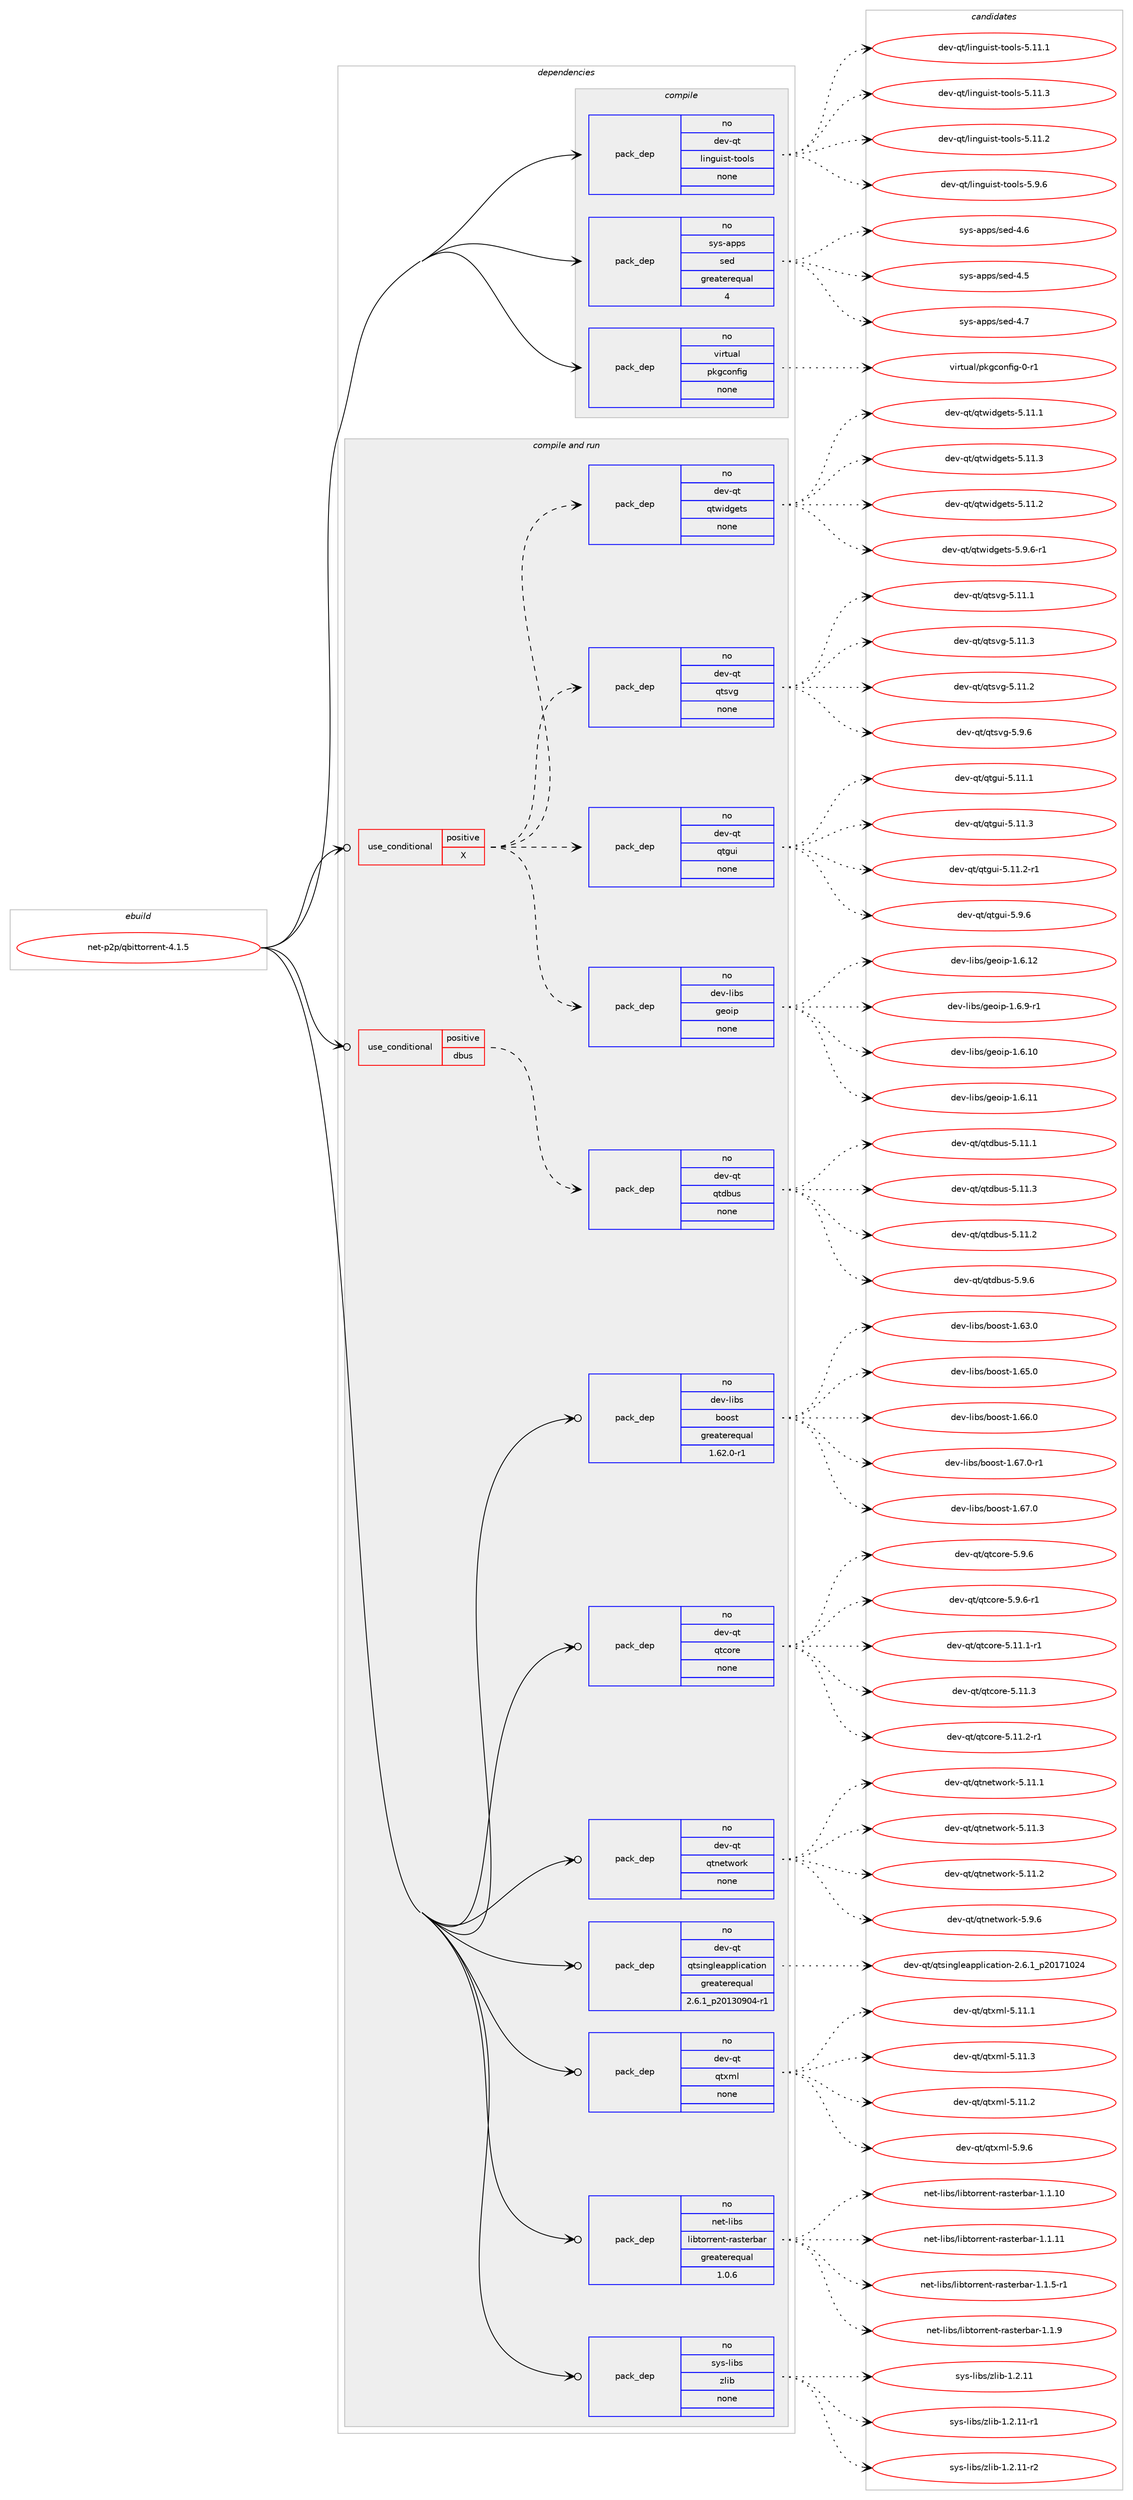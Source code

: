 digraph prolog {

# *************
# Graph options
# *************

newrank=true;
concentrate=true;
compound=true;
graph [rankdir=LR,fontname=Helvetica,fontsize=10,ranksep=1.5];#, ranksep=2.5, nodesep=0.2];
edge  [arrowhead=vee];
node  [fontname=Helvetica,fontsize=10];

# **********
# The ebuild
# **********

subgraph cluster_leftcol {
color=gray;
rank=same;
label=<<i>ebuild</i>>;
id [label="net-p2p/qbittorrent-4.1.5", color=red, width=4, href="../net-p2p/qbittorrent-4.1.5.svg"];
}

# ****************
# The dependencies
# ****************

subgraph cluster_midcol {
color=gray;
label=<<i>dependencies</i>>;
subgraph cluster_compile {
fillcolor="#eeeeee";
style=filled;
label=<<i>compile</i>>;
subgraph pack4543 {
dependency5876 [label=<<TABLE BORDER="0" CELLBORDER="1" CELLSPACING="0" CELLPADDING="4" WIDTH="220"><TR><TD ROWSPAN="6" CELLPADDING="30">pack_dep</TD></TR><TR><TD WIDTH="110">no</TD></TR><TR><TD>dev-qt</TD></TR><TR><TD>linguist-tools</TD></TR><TR><TD>none</TD></TR><TR><TD></TD></TR></TABLE>>, shape=none, color=blue];
}
id:e -> dependency5876:w [weight=20,style="solid",arrowhead="vee"];
subgraph pack4544 {
dependency5877 [label=<<TABLE BORDER="0" CELLBORDER="1" CELLSPACING="0" CELLPADDING="4" WIDTH="220"><TR><TD ROWSPAN="6" CELLPADDING="30">pack_dep</TD></TR><TR><TD WIDTH="110">no</TD></TR><TR><TD>sys-apps</TD></TR><TR><TD>sed</TD></TR><TR><TD>greaterequal</TD></TR><TR><TD>4</TD></TR></TABLE>>, shape=none, color=blue];
}
id:e -> dependency5877:w [weight=20,style="solid",arrowhead="vee"];
subgraph pack4545 {
dependency5878 [label=<<TABLE BORDER="0" CELLBORDER="1" CELLSPACING="0" CELLPADDING="4" WIDTH="220"><TR><TD ROWSPAN="6" CELLPADDING="30">pack_dep</TD></TR><TR><TD WIDTH="110">no</TD></TR><TR><TD>virtual</TD></TR><TR><TD>pkgconfig</TD></TR><TR><TD>none</TD></TR><TR><TD></TD></TR></TABLE>>, shape=none, color=blue];
}
id:e -> dependency5878:w [weight=20,style="solid",arrowhead="vee"];
}
subgraph cluster_compileandrun {
fillcolor="#eeeeee";
style=filled;
label=<<i>compile and run</i>>;
subgraph cond1180 {
dependency5879 [label=<<TABLE BORDER="0" CELLBORDER="1" CELLSPACING="0" CELLPADDING="4"><TR><TD ROWSPAN="3" CELLPADDING="10">use_conditional</TD></TR><TR><TD>positive</TD></TR><TR><TD>X</TD></TR></TABLE>>, shape=none, color=red];
subgraph pack4546 {
dependency5880 [label=<<TABLE BORDER="0" CELLBORDER="1" CELLSPACING="0" CELLPADDING="4" WIDTH="220"><TR><TD ROWSPAN="6" CELLPADDING="30">pack_dep</TD></TR><TR><TD WIDTH="110">no</TD></TR><TR><TD>dev-libs</TD></TR><TR><TD>geoip</TD></TR><TR><TD>none</TD></TR><TR><TD></TD></TR></TABLE>>, shape=none, color=blue];
}
dependency5879:e -> dependency5880:w [weight=20,style="dashed",arrowhead="vee"];
subgraph pack4547 {
dependency5881 [label=<<TABLE BORDER="0" CELLBORDER="1" CELLSPACING="0" CELLPADDING="4" WIDTH="220"><TR><TD ROWSPAN="6" CELLPADDING="30">pack_dep</TD></TR><TR><TD WIDTH="110">no</TD></TR><TR><TD>dev-qt</TD></TR><TR><TD>qtgui</TD></TR><TR><TD>none</TD></TR><TR><TD></TD></TR></TABLE>>, shape=none, color=blue];
}
dependency5879:e -> dependency5881:w [weight=20,style="dashed",arrowhead="vee"];
subgraph pack4548 {
dependency5882 [label=<<TABLE BORDER="0" CELLBORDER="1" CELLSPACING="0" CELLPADDING="4" WIDTH="220"><TR><TD ROWSPAN="6" CELLPADDING="30">pack_dep</TD></TR><TR><TD WIDTH="110">no</TD></TR><TR><TD>dev-qt</TD></TR><TR><TD>qtsvg</TD></TR><TR><TD>none</TD></TR><TR><TD></TD></TR></TABLE>>, shape=none, color=blue];
}
dependency5879:e -> dependency5882:w [weight=20,style="dashed",arrowhead="vee"];
subgraph pack4549 {
dependency5883 [label=<<TABLE BORDER="0" CELLBORDER="1" CELLSPACING="0" CELLPADDING="4" WIDTH="220"><TR><TD ROWSPAN="6" CELLPADDING="30">pack_dep</TD></TR><TR><TD WIDTH="110">no</TD></TR><TR><TD>dev-qt</TD></TR><TR><TD>qtwidgets</TD></TR><TR><TD>none</TD></TR><TR><TD></TD></TR></TABLE>>, shape=none, color=blue];
}
dependency5879:e -> dependency5883:w [weight=20,style="dashed",arrowhead="vee"];
}
id:e -> dependency5879:w [weight=20,style="solid",arrowhead="odotvee"];
subgraph cond1181 {
dependency5884 [label=<<TABLE BORDER="0" CELLBORDER="1" CELLSPACING="0" CELLPADDING="4"><TR><TD ROWSPAN="3" CELLPADDING="10">use_conditional</TD></TR><TR><TD>positive</TD></TR><TR><TD>dbus</TD></TR></TABLE>>, shape=none, color=red];
subgraph pack4550 {
dependency5885 [label=<<TABLE BORDER="0" CELLBORDER="1" CELLSPACING="0" CELLPADDING="4" WIDTH="220"><TR><TD ROWSPAN="6" CELLPADDING="30">pack_dep</TD></TR><TR><TD WIDTH="110">no</TD></TR><TR><TD>dev-qt</TD></TR><TR><TD>qtdbus</TD></TR><TR><TD>none</TD></TR><TR><TD></TD></TR></TABLE>>, shape=none, color=blue];
}
dependency5884:e -> dependency5885:w [weight=20,style="dashed",arrowhead="vee"];
}
id:e -> dependency5884:w [weight=20,style="solid",arrowhead="odotvee"];
subgraph pack4551 {
dependency5886 [label=<<TABLE BORDER="0" CELLBORDER="1" CELLSPACING="0" CELLPADDING="4" WIDTH="220"><TR><TD ROWSPAN="6" CELLPADDING="30">pack_dep</TD></TR><TR><TD WIDTH="110">no</TD></TR><TR><TD>dev-libs</TD></TR><TR><TD>boost</TD></TR><TR><TD>greaterequal</TD></TR><TR><TD>1.62.0-r1</TD></TR></TABLE>>, shape=none, color=blue];
}
id:e -> dependency5886:w [weight=20,style="solid",arrowhead="odotvee"];
subgraph pack4552 {
dependency5887 [label=<<TABLE BORDER="0" CELLBORDER="1" CELLSPACING="0" CELLPADDING="4" WIDTH="220"><TR><TD ROWSPAN="6" CELLPADDING="30">pack_dep</TD></TR><TR><TD WIDTH="110">no</TD></TR><TR><TD>dev-qt</TD></TR><TR><TD>qtcore</TD></TR><TR><TD>none</TD></TR><TR><TD></TD></TR></TABLE>>, shape=none, color=blue];
}
id:e -> dependency5887:w [weight=20,style="solid",arrowhead="odotvee"];
subgraph pack4553 {
dependency5888 [label=<<TABLE BORDER="0" CELLBORDER="1" CELLSPACING="0" CELLPADDING="4" WIDTH="220"><TR><TD ROWSPAN="6" CELLPADDING="30">pack_dep</TD></TR><TR><TD WIDTH="110">no</TD></TR><TR><TD>dev-qt</TD></TR><TR><TD>qtnetwork</TD></TR><TR><TD>none</TD></TR><TR><TD></TD></TR></TABLE>>, shape=none, color=blue];
}
id:e -> dependency5888:w [weight=20,style="solid",arrowhead="odotvee"];
subgraph pack4554 {
dependency5889 [label=<<TABLE BORDER="0" CELLBORDER="1" CELLSPACING="0" CELLPADDING="4" WIDTH="220"><TR><TD ROWSPAN="6" CELLPADDING="30">pack_dep</TD></TR><TR><TD WIDTH="110">no</TD></TR><TR><TD>dev-qt</TD></TR><TR><TD>qtsingleapplication</TD></TR><TR><TD>greaterequal</TD></TR><TR><TD>2.6.1_p20130904-r1</TD></TR></TABLE>>, shape=none, color=blue];
}
id:e -> dependency5889:w [weight=20,style="solid",arrowhead="odotvee"];
subgraph pack4555 {
dependency5890 [label=<<TABLE BORDER="0" CELLBORDER="1" CELLSPACING="0" CELLPADDING="4" WIDTH="220"><TR><TD ROWSPAN="6" CELLPADDING="30">pack_dep</TD></TR><TR><TD WIDTH="110">no</TD></TR><TR><TD>dev-qt</TD></TR><TR><TD>qtxml</TD></TR><TR><TD>none</TD></TR><TR><TD></TD></TR></TABLE>>, shape=none, color=blue];
}
id:e -> dependency5890:w [weight=20,style="solid",arrowhead="odotvee"];
subgraph pack4556 {
dependency5891 [label=<<TABLE BORDER="0" CELLBORDER="1" CELLSPACING="0" CELLPADDING="4" WIDTH="220"><TR><TD ROWSPAN="6" CELLPADDING="30">pack_dep</TD></TR><TR><TD WIDTH="110">no</TD></TR><TR><TD>net-libs</TD></TR><TR><TD>libtorrent-rasterbar</TD></TR><TR><TD>greaterequal</TD></TR><TR><TD>1.0.6</TD></TR></TABLE>>, shape=none, color=blue];
}
id:e -> dependency5891:w [weight=20,style="solid",arrowhead="odotvee"];
subgraph pack4557 {
dependency5892 [label=<<TABLE BORDER="0" CELLBORDER="1" CELLSPACING="0" CELLPADDING="4" WIDTH="220"><TR><TD ROWSPAN="6" CELLPADDING="30">pack_dep</TD></TR><TR><TD WIDTH="110">no</TD></TR><TR><TD>sys-libs</TD></TR><TR><TD>zlib</TD></TR><TR><TD>none</TD></TR><TR><TD></TD></TR></TABLE>>, shape=none, color=blue];
}
id:e -> dependency5892:w [weight=20,style="solid",arrowhead="odotvee"];
}
subgraph cluster_run {
fillcolor="#eeeeee";
style=filled;
label=<<i>run</i>>;
}
}

# **************
# The candidates
# **************

subgraph cluster_choices {
rank=same;
color=gray;
label=<<i>candidates</i>>;

subgraph choice4543 {
color=black;
nodesep=1;
choice10010111845113116471081051101031171051151164511611111110811545534649494650 [label="dev-qt/linguist-tools-5.11.2", color=red, width=4,href="../dev-qt/linguist-tools-5.11.2.svg"];
choice100101118451131164710810511010311710511511645116111111108115455346574654 [label="dev-qt/linguist-tools-5.9.6", color=red, width=4,href="../dev-qt/linguist-tools-5.9.6.svg"];
choice10010111845113116471081051101031171051151164511611111110811545534649494649 [label="dev-qt/linguist-tools-5.11.1", color=red, width=4,href="../dev-qt/linguist-tools-5.11.1.svg"];
choice10010111845113116471081051101031171051151164511611111110811545534649494651 [label="dev-qt/linguist-tools-5.11.3", color=red, width=4,href="../dev-qt/linguist-tools-5.11.3.svg"];
dependency5876:e -> choice10010111845113116471081051101031171051151164511611111110811545534649494650:w [style=dotted,weight="100"];
dependency5876:e -> choice100101118451131164710810511010311710511511645116111111108115455346574654:w [style=dotted,weight="100"];
dependency5876:e -> choice10010111845113116471081051101031171051151164511611111110811545534649494649:w [style=dotted,weight="100"];
dependency5876:e -> choice10010111845113116471081051101031171051151164511611111110811545534649494651:w [style=dotted,weight="100"];
}
subgraph choice4544 {
color=black;
nodesep=1;
choice11512111545971121121154711510110045524654 [label="sys-apps/sed-4.6", color=red, width=4,href="../sys-apps/sed-4.6.svg"];
choice11512111545971121121154711510110045524653 [label="sys-apps/sed-4.5", color=red, width=4,href="../sys-apps/sed-4.5.svg"];
choice11512111545971121121154711510110045524655 [label="sys-apps/sed-4.7", color=red, width=4,href="../sys-apps/sed-4.7.svg"];
dependency5877:e -> choice11512111545971121121154711510110045524654:w [style=dotted,weight="100"];
dependency5877:e -> choice11512111545971121121154711510110045524653:w [style=dotted,weight="100"];
dependency5877:e -> choice11512111545971121121154711510110045524655:w [style=dotted,weight="100"];
}
subgraph choice4545 {
color=black;
nodesep=1;
choice11810511411611797108471121071039911111010210510345484511449 [label="virtual/pkgconfig-0-r1", color=red, width=4,href="../virtual/pkgconfig-0-r1.svg"];
dependency5878:e -> choice11810511411611797108471121071039911111010210510345484511449:w [style=dotted,weight="100"];
}
subgraph choice4546 {
color=black;
nodesep=1;
choice10010111845108105981154710310111110511245494654464948 [label="dev-libs/geoip-1.6.10", color=red, width=4,href="../dev-libs/geoip-1.6.10.svg"];
choice10010111845108105981154710310111110511245494654464949 [label="dev-libs/geoip-1.6.11", color=red, width=4,href="../dev-libs/geoip-1.6.11.svg"];
choice10010111845108105981154710310111110511245494654464950 [label="dev-libs/geoip-1.6.12", color=red, width=4,href="../dev-libs/geoip-1.6.12.svg"];
choice1001011184510810598115471031011111051124549465446574511449 [label="dev-libs/geoip-1.6.9-r1", color=red, width=4,href="../dev-libs/geoip-1.6.9-r1.svg"];
dependency5880:e -> choice10010111845108105981154710310111110511245494654464948:w [style=dotted,weight="100"];
dependency5880:e -> choice10010111845108105981154710310111110511245494654464949:w [style=dotted,weight="100"];
dependency5880:e -> choice10010111845108105981154710310111110511245494654464950:w [style=dotted,weight="100"];
dependency5880:e -> choice1001011184510810598115471031011111051124549465446574511449:w [style=dotted,weight="100"];
}
subgraph choice4547 {
color=black;
nodesep=1;
choice1001011184511311647113116103117105455346494946504511449 [label="dev-qt/qtgui-5.11.2-r1", color=red, width=4,href="../dev-qt/qtgui-5.11.2-r1.svg"];
choice1001011184511311647113116103117105455346574654 [label="dev-qt/qtgui-5.9.6", color=red, width=4,href="../dev-qt/qtgui-5.9.6.svg"];
choice100101118451131164711311610311710545534649494649 [label="dev-qt/qtgui-5.11.1", color=red, width=4,href="../dev-qt/qtgui-5.11.1.svg"];
choice100101118451131164711311610311710545534649494651 [label="dev-qt/qtgui-5.11.3", color=red, width=4,href="../dev-qt/qtgui-5.11.3.svg"];
dependency5881:e -> choice1001011184511311647113116103117105455346494946504511449:w [style=dotted,weight="100"];
dependency5881:e -> choice1001011184511311647113116103117105455346574654:w [style=dotted,weight="100"];
dependency5881:e -> choice100101118451131164711311610311710545534649494649:w [style=dotted,weight="100"];
dependency5881:e -> choice100101118451131164711311610311710545534649494651:w [style=dotted,weight="100"];
}
subgraph choice4548 {
color=black;
nodesep=1;
choice100101118451131164711311611511810345534649494650 [label="dev-qt/qtsvg-5.11.2", color=red, width=4,href="../dev-qt/qtsvg-5.11.2.svg"];
choice1001011184511311647113116115118103455346574654 [label="dev-qt/qtsvg-5.9.6", color=red, width=4,href="../dev-qt/qtsvg-5.9.6.svg"];
choice100101118451131164711311611511810345534649494649 [label="dev-qt/qtsvg-5.11.1", color=red, width=4,href="../dev-qt/qtsvg-5.11.1.svg"];
choice100101118451131164711311611511810345534649494651 [label="dev-qt/qtsvg-5.11.3", color=red, width=4,href="../dev-qt/qtsvg-5.11.3.svg"];
dependency5882:e -> choice100101118451131164711311611511810345534649494650:w [style=dotted,weight="100"];
dependency5882:e -> choice1001011184511311647113116115118103455346574654:w [style=dotted,weight="100"];
dependency5882:e -> choice100101118451131164711311611511810345534649494649:w [style=dotted,weight="100"];
dependency5882:e -> choice100101118451131164711311611511810345534649494651:w [style=dotted,weight="100"];
}
subgraph choice4549 {
color=black;
nodesep=1;
choice100101118451131164711311611910510010310111611545534649494650 [label="dev-qt/qtwidgets-5.11.2", color=red, width=4,href="../dev-qt/qtwidgets-5.11.2.svg"];
choice10010111845113116471131161191051001031011161154553465746544511449 [label="dev-qt/qtwidgets-5.9.6-r1", color=red, width=4,href="../dev-qt/qtwidgets-5.9.6-r1.svg"];
choice100101118451131164711311611910510010310111611545534649494649 [label="dev-qt/qtwidgets-5.11.1", color=red, width=4,href="../dev-qt/qtwidgets-5.11.1.svg"];
choice100101118451131164711311611910510010310111611545534649494651 [label="dev-qt/qtwidgets-5.11.3", color=red, width=4,href="../dev-qt/qtwidgets-5.11.3.svg"];
dependency5883:e -> choice100101118451131164711311611910510010310111611545534649494650:w [style=dotted,weight="100"];
dependency5883:e -> choice10010111845113116471131161191051001031011161154553465746544511449:w [style=dotted,weight="100"];
dependency5883:e -> choice100101118451131164711311611910510010310111611545534649494649:w [style=dotted,weight="100"];
dependency5883:e -> choice100101118451131164711311611910510010310111611545534649494651:w [style=dotted,weight="100"];
}
subgraph choice4550 {
color=black;
nodesep=1;
choice10010111845113116471131161009811711545534649494650 [label="dev-qt/qtdbus-5.11.2", color=red, width=4,href="../dev-qt/qtdbus-5.11.2.svg"];
choice100101118451131164711311610098117115455346574654 [label="dev-qt/qtdbus-5.9.6", color=red, width=4,href="../dev-qt/qtdbus-5.9.6.svg"];
choice10010111845113116471131161009811711545534649494649 [label="dev-qt/qtdbus-5.11.1", color=red, width=4,href="../dev-qt/qtdbus-5.11.1.svg"];
choice10010111845113116471131161009811711545534649494651 [label="dev-qt/qtdbus-5.11.3", color=red, width=4,href="../dev-qt/qtdbus-5.11.3.svg"];
dependency5885:e -> choice10010111845113116471131161009811711545534649494650:w [style=dotted,weight="100"];
dependency5885:e -> choice100101118451131164711311610098117115455346574654:w [style=dotted,weight="100"];
dependency5885:e -> choice10010111845113116471131161009811711545534649494649:w [style=dotted,weight="100"];
dependency5885:e -> choice10010111845113116471131161009811711545534649494651:w [style=dotted,weight="100"];
}
subgraph choice4551 {
color=black;
nodesep=1;
choice1001011184510810598115479811111111511645494654554648 [label="dev-libs/boost-1.67.0", color=red, width=4,href="../dev-libs/boost-1.67.0.svg"];
choice1001011184510810598115479811111111511645494654514648 [label="dev-libs/boost-1.63.0", color=red, width=4,href="../dev-libs/boost-1.63.0.svg"];
choice1001011184510810598115479811111111511645494654534648 [label="dev-libs/boost-1.65.0", color=red, width=4,href="../dev-libs/boost-1.65.0.svg"];
choice1001011184510810598115479811111111511645494654544648 [label="dev-libs/boost-1.66.0", color=red, width=4,href="../dev-libs/boost-1.66.0.svg"];
choice10010111845108105981154798111111115116454946545546484511449 [label="dev-libs/boost-1.67.0-r1", color=red, width=4,href="../dev-libs/boost-1.67.0-r1.svg"];
dependency5886:e -> choice1001011184510810598115479811111111511645494654554648:w [style=dotted,weight="100"];
dependency5886:e -> choice1001011184510810598115479811111111511645494654514648:w [style=dotted,weight="100"];
dependency5886:e -> choice1001011184510810598115479811111111511645494654534648:w [style=dotted,weight="100"];
dependency5886:e -> choice1001011184510810598115479811111111511645494654544648:w [style=dotted,weight="100"];
dependency5886:e -> choice10010111845108105981154798111111115116454946545546484511449:w [style=dotted,weight="100"];
}
subgraph choice4552 {
color=black;
nodesep=1;
choice100101118451131164711311699111114101455346494946504511449 [label="dev-qt/qtcore-5.11.2-r1", color=red, width=4,href="../dev-qt/qtcore-5.11.2-r1.svg"];
choice100101118451131164711311699111114101455346574654 [label="dev-qt/qtcore-5.9.6", color=red, width=4,href="../dev-qt/qtcore-5.9.6.svg"];
choice1001011184511311647113116991111141014553465746544511449 [label="dev-qt/qtcore-5.9.6-r1", color=red, width=4,href="../dev-qt/qtcore-5.9.6-r1.svg"];
choice100101118451131164711311699111114101455346494946494511449 [label="dev-qt/qtcore-5.11.1-r1", color=red, width=4,href="../dev-qt/qtcore-5.11.1-r1.svg"];
choice10010111845113116471131169911111410145534649494651 [label="dev-qt/qtcore-5.11.3", color=red, width=4,href="../dev-qt/qtcore-5.11.3.svg"];
dependency5887:e -> choice100101118451131164711311699111114101455346494946504511449:w [style=dotted,weight="100"];
dependency5887:e -> choice100101118451131164711311699111114101455346574654:w [style=dotted,weight="100"];
dependency5887:e -> choice1001011184511311647113116991111141014553465746544511449:w [style=dotted,weight="100"];
dependency5887:e -> choice100101118451131164711311699111114101455346494946494511449:w [style=dotted,weight="100"];
dependency5887:e -> choice10010111845113116471131169911111410145534649494651:w [style=dotted,weight="100"];
}
subgraph choice4553 {
color=black;
nodesep=1;
choice100101118451131164711311611010111611911111410745534649494650 [label="dev-qt/qtnetwork-5.11.2", color=red, width=4,href="../dev-qt/qtnetwork-5.11.2.svg"];
choice1001011184511311647113116110101116119111114107455346574654 [label="dev-qt/qtnetwork-5.9.6", color=red, width=4,href="../dev-qt/qtnetwork-5.9.6.svg"];
choice100101118451131164711311611010111611911111410745534649494649 [label="dev-qt/qtnetwork-5.11.1", color=red, width=4,href="../dev-qt/qtnetwork-5.11.1.svg"];
choice100101118451131164711311611010111611911111410745534649494651 [label="dev-qt/qtnetwork-5.11.3", color=red, width=4,href="../dev-qt/qtnetwork-5.11.3.svg"];
dependency5888:e -> choice100101118451131164711311611010111611911111410745534649494650:w [style=dotted,weight="100"];
dependency5888:e -> choice1001011184511311647113116110101116119111114107455346574654:w [style=dotted,weight="100"];
dependency5888:e -> choice100101118451131164711311611010111611911111410745534649494649:w [style=dotted,weight="100"];
dependency5888:e -> choice100101118451131164711311611010111611911111410745534649494651:w [style=dotted,weight="100"];
}
subgraph choice4554 {
color=black;
nodesep=1;
choice1001011184511311647113116115105110103108101971121121081059997116105111110455046544649951125048495549485052 [label="dev-qt/qtsingleapplication-2.6.1_p20171024", color=red, width=4,href="../dev-qt/qtsingleapplication-2.6.1_p20171024.svg"];
dependency5889:e -> choice1001011184511311647113116115105110103108101971121121081059997116105111110455046544649951125048495549485052:w [style=dotted,weight="100"];
}
subgraph choice4555 {
color=black;
nodesep=1;
choice100101118451131164711311612010910845534649494650 [label="dev-qt/qtxml-5.11.2", color=red, width=4,href="../dev-qt/qtxml-5.11.2.svg"];
choice1001011184511311647113116120109108455346574654 [label="dev-qt/qtxml-5.9.6", color=red, width=4,href="../dev-qt/qtxml-5.9.6.svg"];
choice100101118451131164711311612010910845534649494649 [label="dev-qt/qtxml-5.11.1", color=red, width=4,href="../dev-qt/qtxml-5.11.1.svg"];
choice100101118451131164711311612010910845534649494651 [label="dev-qt/qtxml-5.11.3", color=red, width=4,href="../dev-qt/qtxml-5.11.3.svg"];
dependency5890:e -> choice100101118451131164711311612010910845534649494650:w [style=dotted,weight="100"];
dependency5890:e -> choice1001011184511311647113116120109108455346574654:w [style=dotted,weight="100"];
dependency5890:e -> choice100101118451131164711311612010910845534649494649:w [style=dotted,weight="100"];
dependency5890:e -> choice100101118451131164711311612010910845534649494651:w [style=dotted,weight="100"];
}
subgraph choice4556 {
color=black;
nodesep=1;
choice11010111645108105981154710810598116111114114101110116451149711511610111498971144549464946534511449 [label="net-libs/libtorrent-rasterbar-1.1.5-r1", color=red, width=4,href="../net-libs/libtorrent-rasterbar-1.1.5-r1.svg"];
choice1101011164510810598115471081059811611111411410111011645114971151161011149897114454946494657 [label="net-libs/libtorrent-rasterbar-1.1.9", color=red, width=4,href="../net-libs/libtorrent-rasterbar-1.1.9.svg"];
choice110101116451081059811547108105981161111141141011101164511497115116101114989711445494649464948 [label="net-libs/libtorrent-rasterbar-1.1.10", color=red, width=4,href="../net-libs/libtorrent-rasterbar-1.1.10.svg"];
choice110101116451081059811547108105981161111141141011101164511497115116101114989711445494649464949 [label="net-libs/libtorrent-rasterbar-1.1.11", color=red, width=4,href="../net-libs/libtorrent-rasterbar-1.1.11.svg"];
dependency5891:e -> choice11010111645108105981154710810598116111114114101110116451149711511610111498971144549464946534511449:w [style=dotted,weight="100"];
dependency5891:e -> choice1101011164510810598115471081059811611111411410111011645114971151161011149897114454946494657:w [style=dotted,weight="100"];
dependency5891:e -> choice110101116451081059811547108105981161111141141011101164511497115116101114989711445494649464948:w [style=dotted,weight="100"];
dependency5891:e -> choice110101116451081059811547108105981161111141141011101164511497115116101114989711445494649464949:w [style=dotted,weight="100"];
}
subgraph choice4557 {
color=black;
nodesep=1;
choice1151211154510810598115471221081059845494650464949 [label="sys-libs/zlib-1.2.11", color=red, width=4,href="../sys-libs/zlib-1.2.11.svg"];
choice11512111545108105981154712210810598454946504649494511449 [label="sys-libs/zlib-1.2.11-r1", color=red, width=4,href="../sys-libs/zlib-1.2.11-r1.svg"];
choice11512111545108105981154712210810598454946504649494511450 [label="sys-libs/zlib-1.2.11-r2", color=red, width=4,href="../sys-libs/zlib-1.2.11-r2.svg"];
dependency5892:e -> choice1151211154510810598115471221081059845494650464949:w [style=dotted,weight="100"];
dependency5892:e -> choice11512111545108105981154712210810598454946504649494511449:w [style=dotted,weight="100"];
dependency5892:e -> choice11512111545108105981154712210810598454946504649494511450:w [style=dotted,weight="100"];
}
}

}
